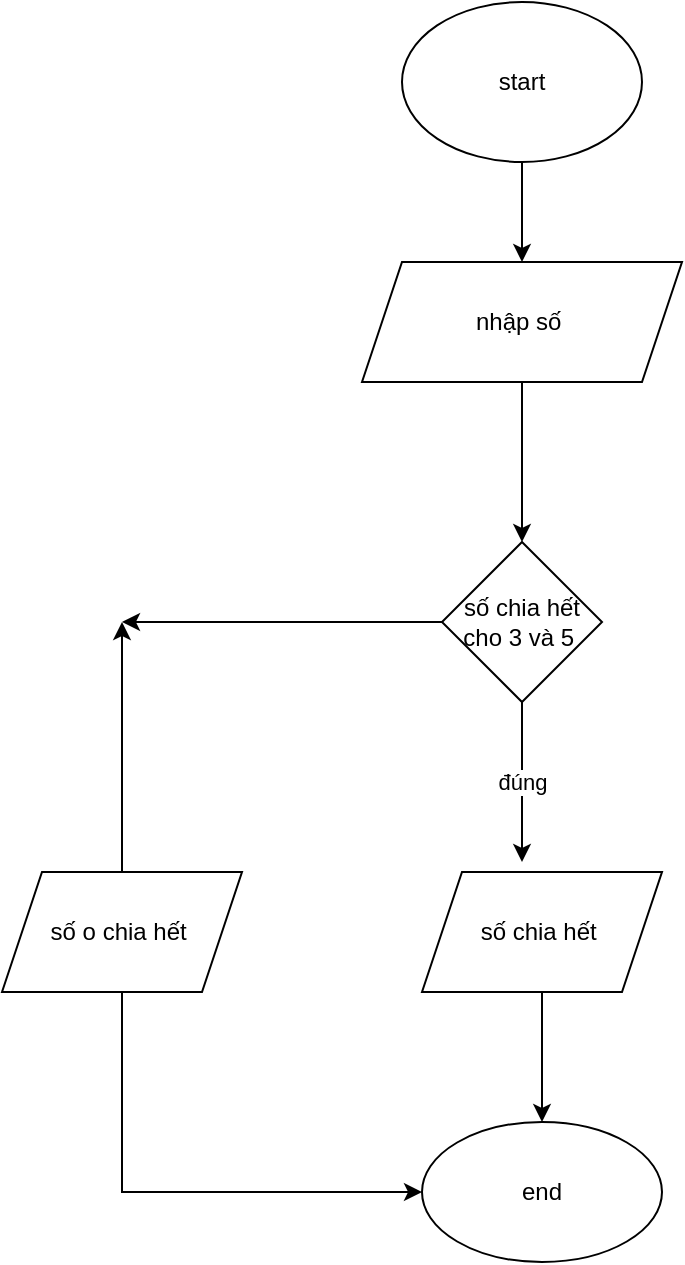 <mxfile version="22.0.3" type="device">
  <diagram name="Trang-1" id="0wL1Ux496lNg1pd1x0Ky">
    <mxGraphModel dx="777" dy="546" grid="1" gridSize="10" guides="1" tooltips="1" connect="1" arrows="1" fold="1" page="1" pageScale="1" pageWidth="827" pageHeight="1169" math="0" shadow="0">
      <root>
        <mxCell id="0" />
        <mxCell id="1" parent="0" />
        <mxCell id="NqQhtakwfHe9R0fRKsoC-4" style="edgeStyle=orthogonalEdgeStyle;rounded=0;orthogonalLoop=1;jettySize=auto;html=1;entryX=0.5;entryY=0;entryDx=0;entryDy=0;" edge="1" parent="1" source="NqQhtakwfHe9R0fRKsoC-1" target="NqQhtakwfHe9R0fRKsoC-2">
          <mxGeometry relative="1" as="geometry" />
        </mxCell>
        <mxCell id="NqQhtakwfHe9R0fRKsoC-1" value="start" style="ellipse;whiteSpace=wrap;html=1;" vertex="1" parent="1">
          <mxGeometry x="300" y="90" width="120" height="80" as="geometry" />
        </mxCell>
        <mxCell id="NqQhtakwfHe9R0fRKsoC-6" style="edgeStyle=orthogonalEdgeStyle;rounded=0;orthogonalLoop=1;jettySize=auto;html=1;exitX=0.5;exitY=1;exitDx=0;exitDy=0;entryX=0.5;entryY=0;entryDx=0;entryDy=0;" edge="1" parent="1" source="NqQhtakwfHe9R0fRKsoC-2">
          <mxGeometry relative="1" as="geometry">
            <mxPoint x="360" y="360" as="targetPoint" />
          </mxGeometry>
        </mxCell>
        <mxCell id="NqQhtakwfHe9R0fRKsoC-2" value="nhập số&amp;nbsp;" style="shape=parallelogram;perimeter=parallelogramPerimeter;whiteSpace=wrap;html=1;fixedSize=1;" vertex="1" parent="1">
          <mxGeometry x="280" y="220" width="160" height="60" as="geometry" />
        </mxCell>
        <mxCell id="NqQhtakwfHe9R0fRKsoC-7" value="đúng" style="edgeStyle=orthogonalEdgeStyle;rounded=0;orthogonalLoop=1;jettySize=auto;html=1;" edge="1" parent="1">
          <mxGeometry relative="1" as="geometry">
            <mxPoint x="360" y="520" as="targetPoint" />
            <mxPoint x="360" y="440" as="sourcePoint" />
          </mxGeometry>
        </mxCell>
        <mxCell id="NqQhtakwfHe9R0fRKsoC-10" style="edgeStyle=orthogonalEdgeStyle;rounded=0;orthogonalLoop=1;jettySize=auto;html=1;exitX=0;exitY=0.5;exitDx=0;exitDy=0;" edge="1" parent="1" source="NqQhtakwfHe9R0fRKsoC-8">
          <mxGeometry relative="1" as="geometry">
            <mxPoint x="160" y="400" as="targetPoint" />
          </mxGeometry>
        </mxCell>
        <mxCell id="NqQhtakwfHe9R0fRKsoC-8" value="số chia hết cho 3 và 5&amp;nbsp;" style="rhombus;whiteSpace=wrap;html=1;" vertex="1" parent="1">
          <mxGeometry x="320" y="360" width="80" height="80" as="geometry" />
        </mxCell>
        <mxCell id="NqQhtakwfHe9R0fRKsoC-11" style="edgeStyle=orthogonalEdgeStyle;rounded=0;orthogonalLoop=1;jettySize=auto;html=1;" edge="1" parent="1" source="NqQhtakwfHe9R0fRKsoC-9">
          <mxGeometry relative="1" as="geometry">
            <mxPoint x="370" y="650" as="targetPoint" />
          </mxGeometry>
        </mxCell>
        <mxCell id="NqQhtakwfHe9R0fRKsoC-9" value="số chia hết&amp;nbsp;" style="shape=parallelogram;perimeter=parallelogramPerimeter;whiteSpace=wrap;html=1;fixedSize=1;" vertex="1" parent="1">
          <mxGeometry x="310" y="525" width="120" height="60" as="geometry" />
        </mxCell>
        <mxCell id="NqQhtakwfHe9R0fRKsoC-12" value="end" style="ellipse;whiteSpace=wrap;html=1;" vertex="1" parent="1">
          <mxGeometry x="310" y="650" width="120" height="70" as="geometry" />
        </mxCell>
        <mxCell id="NqQhtakwfHe9R0fRKsoC-14" style="edgeStyle=orthogonalEdgeStyle;rounded=0;orthogonalLoop=1;jettySize=auto;html=1;exitX=0.5;exitY=0;exitDx=0;exitDy=0;" edge="1" parent="1" source="NqQhtakwfHe9R0fRKsoC-13">
          <mxGeometry relative="1" as="geometry">
            <mxPoint x="160" y="400" as="targetPoint" />
          </mxGeometry>
        </mxCell>
        <mxCell id="NqQhtakwfHe9R0fRKsoC-15" style="edgeStyle=orthogonalEdgeStyle;rounded=0;orthogonalLoop=1;jettySize=auto;html=1;exitX=0.5;exitY=1;exitDx=0;exitDy=0;entryX=0;entryY=0.5;entryDx=0;entryDy=0;" edge="1" parent="1" source="NqQhtakwfHe9R0fRKsoC-13" target="NqQhtakwfHe9R0fRKsoC-12">
          <mxGeometry relative="1" as="geometry" />
        </mxCell>
        <mxCell id="NqQhtakwfHe9R0fRKsoC-13" value="số o chia hết&amp;nbsp;" style="shape=parallelogram;perimeter=parallelogramPerimeter;whiteSpace=wrap;html=1;fixedSize=1;" vertex="1" parent="1">
          <mxGeometry x="100" y="525" width="120" height="60" as="geometry" />
        </mxCell>
      </root>
    </mxGraphModel>
  </diagram>
</mxfile>
